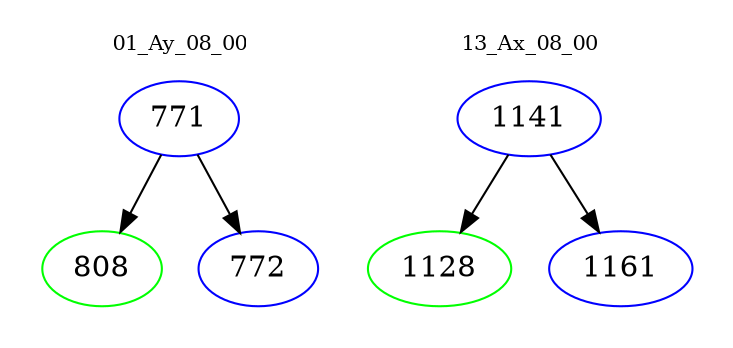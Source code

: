 digraph{
subgraph cluster_0 {
color = white
label = "01_Ay_08_00";
fontsize=10;
T0_771 [label="771", color="blue"]
T0_771 -> T0_808 [color="black"]
T0_808 [label="808", color="green"]
T0_771 -> T0_772 [color="black"]
T0_772 [label="772", color="blue"]
}
subgraph cluster_1 {
color = white
label = "13_Ax_08_00";
fontsize=10;
T1_1141 [label="1141", color="blue"]
T1_1141 -> T1_1128 [color="black"]
T1_1128 [label="1128", color="green"]
T1_1141 -> T1_1161 [color="black"]
T1_1161 [label="1161", color="blue"]
}
}
